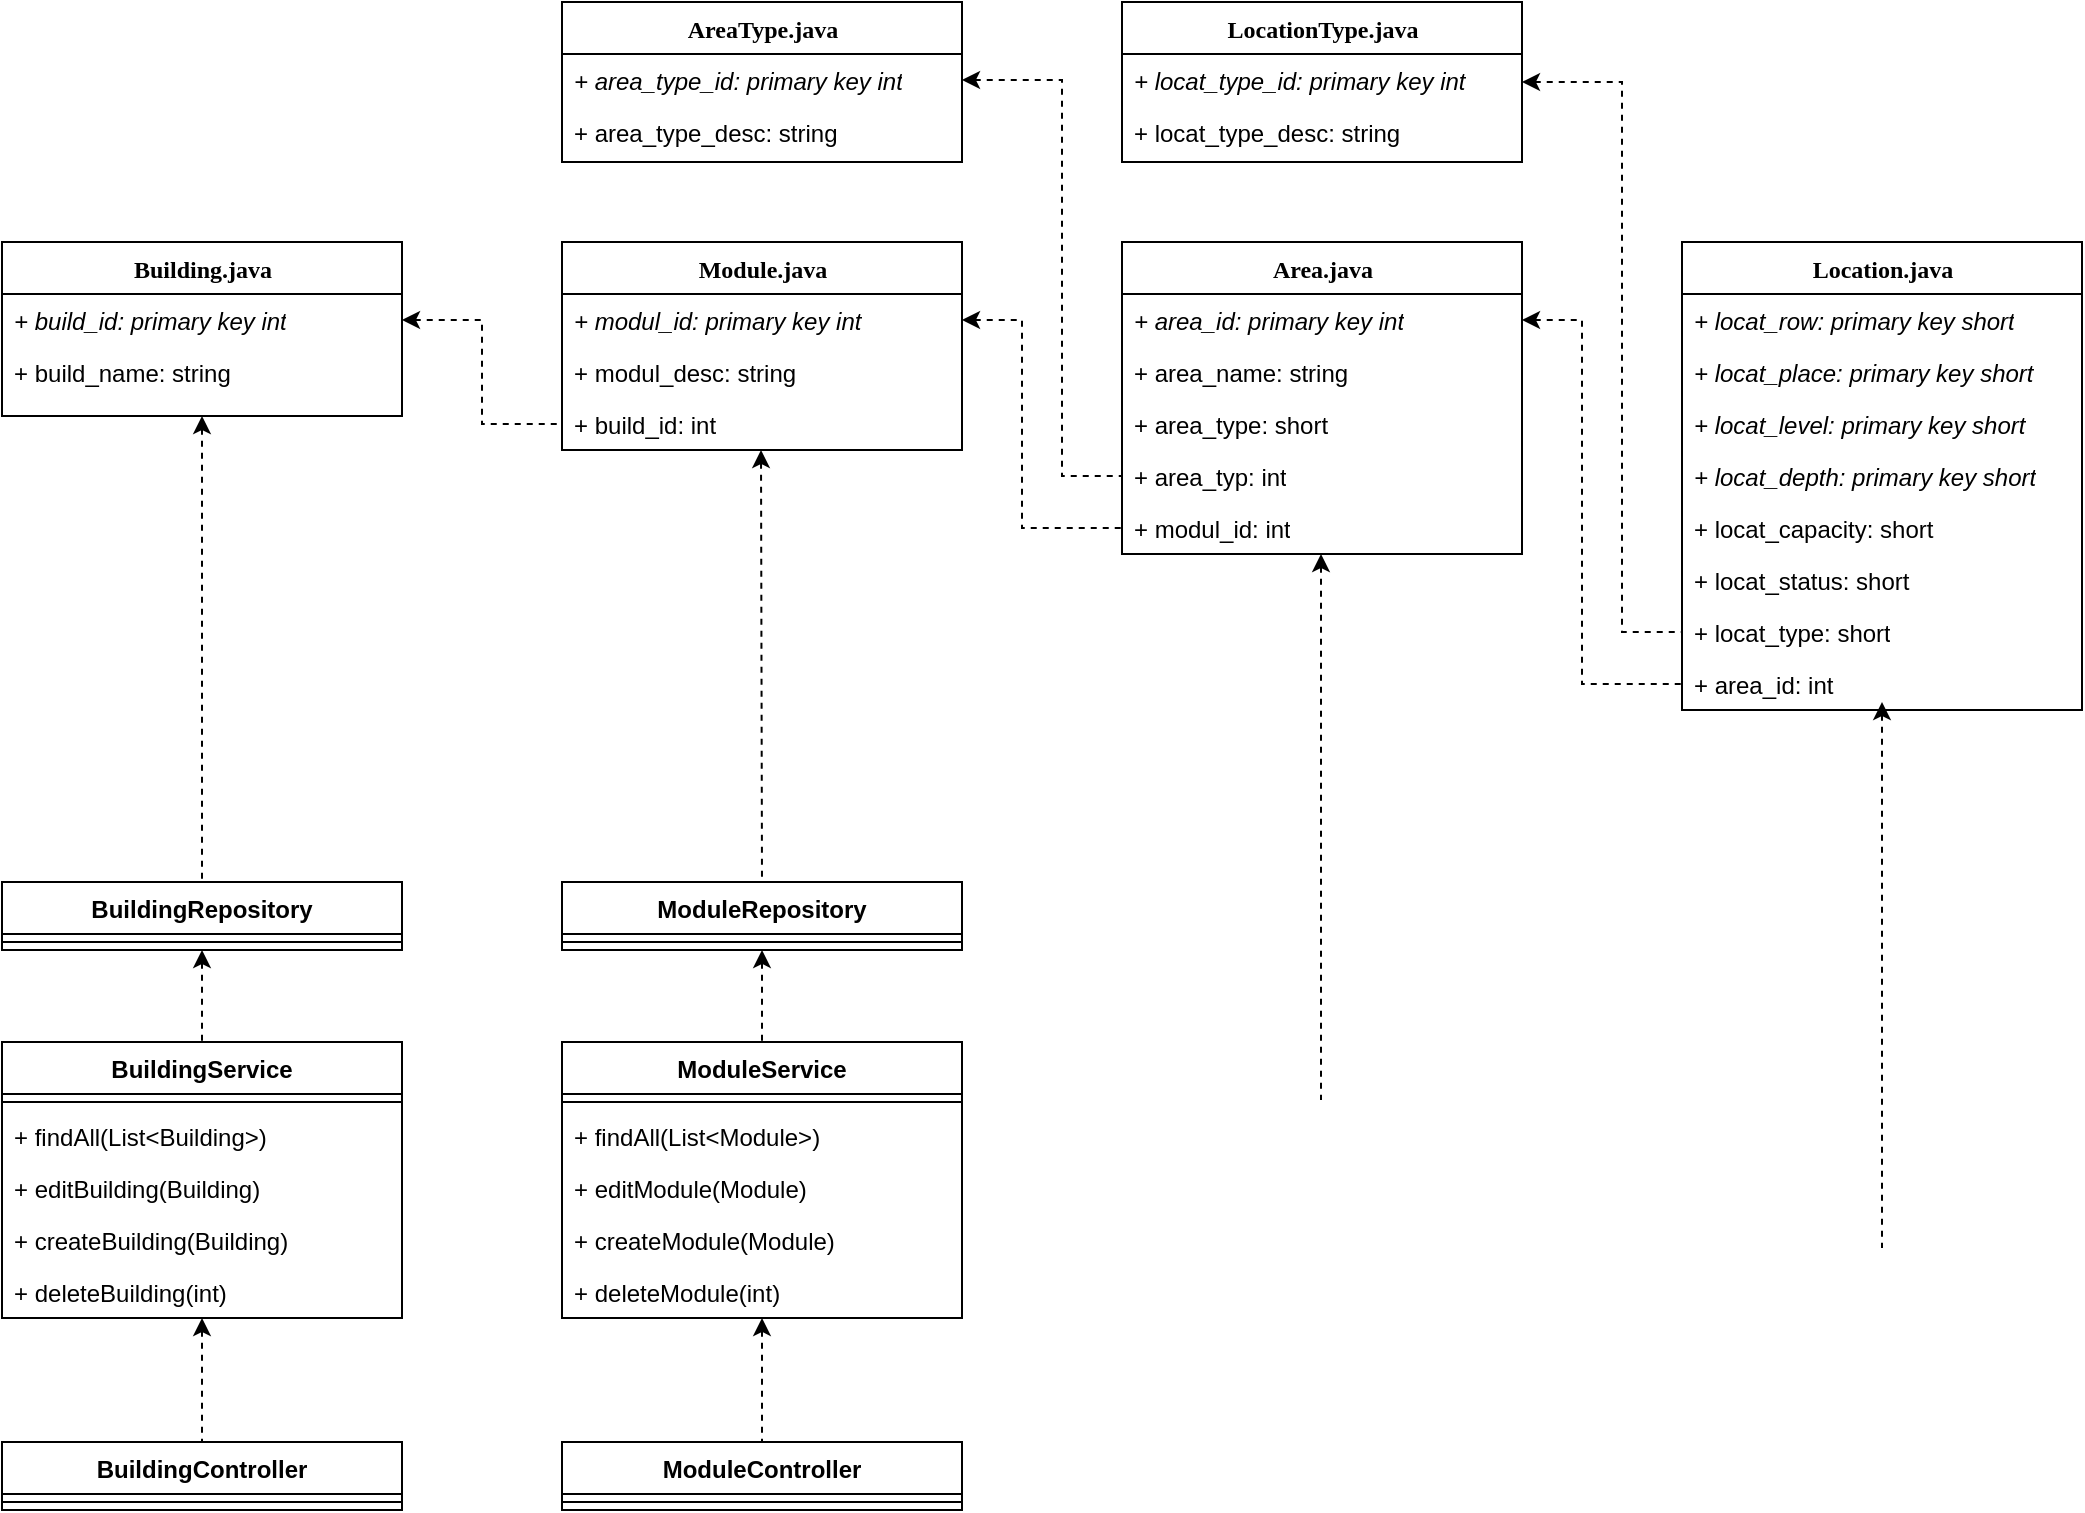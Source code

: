 <mxfile version="20.2.7" type="github">
  <diagram name="Page-1" id="9f46799a-70d6-7492-0946-bef42562c5a5">
    <mxGraphModel dx="1385" dy="790" grid="1" gridSize="10" guides="1" tooltips="1" connect="1" arrows="1" fold="1" page="1" pageScale="1" pageWidth="1100" pageHeight="850" background="none" math="0" shadow="0">
      <root>
        <mxCell id="0" />
        <mxCell id="1" parent="0" />
        <mxCell id="Y509m3LfDc93UFfTv6HW-5" value="" style="edgeStyle=orthogonalEdgeStyle;rounded=0;orthogonalLoop=1;jettySize=auto;html=1;exitX=1;exitY=0.5;exitDx=0;exitDy=0;startArrow=classic;startFill=1;endArrow=none;endFill=0;dashed=1;" parent="1" source="78961159f06e98e8-21" target="Y509m3LfDc93UFfTv6HW-6" edge="1">
          <mxGeometry relative="1" as="geometry" />
        </mxCell>
        <mxCell id="Y509m3LfDc93UFfTv6HW-45" value="" style="edgeStyle=orthogonalEdgeStyle;rounded=0;orthogonalLoop=1;jettySize=auto;html=1;dashed=1;startArrow=classic;startFill=1;endArrow=none;endFill=0;entryX=0.5;entryY=0;entryDx=0;entryDy=0;" parent="1" source="78961159f06e98e8-17" target="Y509m3LfDc93UFfTv6HW-46" edge="1">
          <mxGeometry relative="1" as="geometry">
            <mxPoint x="130" y="317" as="targetPoint" />
          </mxGeometry>
        </mxCell>
        <mxCell id="78961159f06e98e8-17" value="Building.java" style="swimlane;html=1;fontStyle=1;align=center;verticalAlign=top;childLayout=stackLayout;horizontal=1;startSize=26;horizontalStack=0;resizeParent=1;resizeLast=0;collapsible=1;marginBottom=0;swimlaneFillColor=#ffffff;rounded=0;shadow=0;comic=0;labelBackgroundColor=none;strokeWidth=1;fillColor=none;fontFamily=Verdana;fontSize=12" parent="1" vertex="1">
          <mxGeometry x="30" y="150" width="200" height="87" as="geometry" />
        </mxCell>
        <mxCell id="78961159f06e98e8-21" value="&lt;i style=&quot;&quot;&gt;+ build_id: primary&amp;nbsp;key int&lt;/i&gt;" style="text;html=1;strokeColor=none;fillColor=none;align=left;verticalAlign=top;spacingLeft=4;spacingRight=4;whiteSpace=wrap;overflow=hidden;rotatable=0;points=[[0,0.5],[1,0.5]];portConstraint=eastwest;" parent="78961159f06e98e8-17" vertex="1">
          <mxGeometry y="26" width="200" height="26" as="geometry" />
        </mxCell>
        <mxCell id="78961159f06e98e8-23" value="+ build_name: string" style="text;html=1;strokeColor=none;fillColor=none;align=left;verticalAlign=top;spacingLeft=4;spacingRight=4;whiteSpace=wrap;overflow=hidden;rotatable=0;points=[[0,0.5],[1,0.5]];portConstraint=eastwest;" parent="78961159f06e98e8-17" vertex="1">
          <mxGeometry y="52" width="200" height="26" as="geometry" />
        </mxCell>
        <mxCell id="Y509m3LfDc93UFfTv6HW-11" value="" style="edgeStyle=orthogonalEdgeStyle;rounded=0;orthogonalLoop=1;jettySize=auto;html=1;exitX=1;exitY=0.5;exitDx=0;exitDy=0;startArrow=classic;startFill=1;endArrow=none;endFill=0;dashed=1;" parent="1" source="Y509m3LfDc93UFfTv6HW-3" target="Y509m3LfDc93UFfTv6HW-33" edge="1">
          <mxGeometry relative="1" as="geometry">
            <Array as="points">
              <mxPoint x="540" y="189" />
              <mxPoint x="540" y="293" />
            </Array>
          </mxGeometry>
        </mxCell>
        <mxCell id="Y509m3LfDc93UFfTv6HW-2" value="Module.java" style="swimlane;html=1;fontStyle=1;align=center;verticalAlign=top;childLayout=stackLayout;horizontal=1;startSize=26;horizontalStack=0;resizeParent=1;resizeLast=0;collapsible=1;marginBottom=0;swimlaneFillColor=#ffffff;rounded=0;shadow=0;comic=0;labelBackgroundColor=none;strokeWidth=1;fillColor=none;fontFamily=Verdana;fontSize=12" parent="1" vertex="1">
          <mxGeometry x="310" y="150" width="200" height="104" as="geometry" />
        </mxCell>
        <mxCell id="Y509m3LfDc93UFfTv6HW-3" value="&lt;i&gt;+ modul_id: primary&amp;nbsp;key int&lt;/i&gt;" style="text;html=1;strokeColor=none;fillColor=none;align=left;verticalAlign=top;spacingLeft=4;spacingRight=4;whiteSpace=wrap;overflow=hidden;rotatable=0;points=[[0,0.5],[1,0.5]];portConstraint=eastwest;" parent="Y509m3LfDc93UFfTv6HW-2" vertex="1">
          <mxGeometry y="26" width="200" height="26" as="geometry" />
        </mxCell>
        <mxCell id="Y509m3LfDc93UFfTv6HW-4" value="+ modul_desc: string" style="text;html=1;strokeColor=none;fillColor=none;align=left;verticalAlign=top;spacingLeft=4;spacingRight=4;whiteSpace=wrap;overflow=hidden;rotatable=0;points=[[0,0.5],[1,0.5]];portConstraint=eastwest;" parent="Y509m3LfDc93UFfTv6HW-2" vertex="1">
          <mxGeometry y="52" width="200" height="26" as="geometry" />
        </mxCell>
        <mxCell id="Y509m3LfDc93UFfTv6HW-6" value="+ build_id: int" style="text;html=1;strokeColor=none;fillColor=none;align=left;verticalAlign=top;spacingLeft=4;spacingRight=4;whiteSpace=wrap;overflow=hidden;rotatable=0;points=[[0,0.5],[1,0.5]];portConstraint=eastwest;" parent="Y509m3LfDc93UFfTv6HW-2" vertex="1">
          <mxGeometry y="78" width="200" height="26" as="geometry" />
        </mxCell>
        <mxCell id="Y509m3LfDc93UFfTv6HW-18" value="" style="edgeStyle=orthogonalEdgeStyle;rounded=0;orthogonalLoop=1;jettySize=auto;html=1;exitX=1;exitY=0.5;exitDx=0;exitDy=0;entryX=0;entryY=0.5;entryDx=0;entryDy=0;startArrow=classic;startFill=1;endArrow=none;endFill=0;dashed=1;" parent="1" source="Y509m3LfDc93UFfTv6HW-8" target="Y509m3LfDc93UFfTv6HW-22" edge="1">
          <mxGeometry relative="1" as="geometry">
            <Array as="points">
              <mxPoint x="820" y="189" />
              <mxPoint x="820" y="371" />
            </Array>
          </mxGeometry>
        </mxCell>
        <mxCell id="Y509m3LfDc93UFfTv6HW-7" value="Area.java" style="swimlane;html=1;fontStyle=1;align=center;verticalAlign=top;childLayout=stackLayout;horizontal=1;startSize=26;horizontalStack=0;resizeParent=1;resizeLast=0;collapsible=1;marginBottom=0;swimlaneFillColor=#ffffff;rounded=0;shadow=0;comic=0;labelBackgroundColor=none;strokeWidth=1;fillColor=none;fontFamily=Verdana;fontSize=12" parent="1" vertex="1">
          <mxGeometry x="590" y="150" width="200" height="156" as="geometry" />
        </mxCell>
        <mxCell id="Y509m3LfDc93UFfTv6HW-8" value="&lt;i&gt;+ area_id: primary&amp;nbsp;key int&lt;/i&gt;" style="text;html=1;strokeColor=none;fillColor=none;align=left;verticalAlign=top;spacingLeft=4;spacingRight=4;whiteSpace=wrap;overflow=hidden;rotatable=0;points=[[0,0.5],[1,0.5]];portConstraint=eastwest;" parent="Y509m3LfDc93UFfTv6HW-7" vertex="1">
          <mxGeometry y="26" width="200" height="26" as="geometry" />
        </mxCell>
        <mxCell id="Y509m3LfDc93UFfTv6HW-9" value="+ area_name: string" style="text;html=1;strokeColor=none;fillColor=none;align=left;verticalAlign=top;spacingLeft=4;spacingRight=4;whiteSpace=wrap;overflow=hidden;rotatable=0;points=[[0,0.5],[1,0.5]];portConstraint=eastwest;" parent="Y509m3LfDc93UFfTv6HW-7" vertex="1">
          <mxGeometry y="52" width="200" height="26" as="geometry" />
        </mxCell>
        <mxCell id="Y509m3LfDc93UFfTv6HW-10" value="+ area_type: short" style="text;html=1;strokeColor=none;fillColor=none;align=left;verticalAlign=top;spacingLeft=4;spacingRight=4;whiteSpace=wrap;overflow=hidden;rotatable=0;points=[[0,0.5],[1,0.5]];portConstraint=eastwest;" parent="Y509m3LfDc93UFfTv6HW-7" vertex="1">
          <mxGeometry y="78" width="200" height="26" as="geometry" />
        </mxCell>
        <mxCell id="Y509m3LfDc93UFfTv6HW-12" value="+ area_typ: int" style="text;html=1;strokeColor=none;fillColor=none;align=left;verticalAlign=top;spacingLeft=4;spacingRight=4;whiteSpace=wrap;overflow=hidden;rotatable=0;points=[[0,0.5],[1,0.5]];portConstraint=eastwest;" parent="Y509m3LfDc93UFfTv6HW-7" vertex="1">
          <mxGeometry y="104" width="200" height="26" as="geometry" />
        </mxCell>
        <mxCell id="Y509m3LfDc93UFfTv6HW-33" value="+ modul_id: int" style="text;html=1;strokeColor=none;fillColor=none;align=left;verticalAlign=top;spacingLeft=4;spacingRight=4;whiteSpace=wrap;overflow=hidden;rotatable=0;points=[[0,0.5],[1,0.5]];portConstraint=eastwest;" parent="Y509m3LfDc93UFfTv6HW-7" vertex="1">
          <mxGeometry y="130" width="200" height="26" as="geometry" />
        </mxCell>
        <mxCell id="Y509m3LfDc93UFfTv6HW-13" value="Location.java" style="swimlane;html=1;fontStyle=1;align=center;verticalAlign=top;childLayout=stackLayout;horizontal=1;startSize=26;horizontalStack=0;resizeParent=1;resizeLast=0;collapsible=1;marginBottom=0;swimlaneFillColor=#ffffff;rounded=0;shadow=0;comic=0;labelBackgroundColor=none;strokeWidth=1;fillColor=none;fontFamily=Verdana;fontSize=12" parent="1" vertex="1">
          <mxGeometry x="870" y="150" width="200" height="234" as="geometry">
            <mxRectangle x="870" y="150" width="130" height="30" as="alternateBounds" />
          </mxGeometry>
        </mxCell>
        <mxCell id="Y509m3LfDc93UFfTv6HW-15" value="&lt;i&gt;+ locat_row: primary key short&lt;/i&gt;" style="text;html=1;strokeColor=none;fillColor=none;align=left;verticalAlign=top;spacingLeft=4;spacingRight=4;whiteSpace=wrap;overflow=hidden;rotatable=0;points=[[0,0.5],[1,0.5]];portConstraint=eastwest;" parent="Y509m3LfDc93UFfTv6HW-13" vertex="1">
          <mxGeometry y="26" width="200" height="26" as="geometry" />
        </mxCell>
        <mxCell id="Y509m3LfDc93UFfTv6HW-16" value="&lt;i&gt;+ locat_place: primary key short&lt;/i&gt;" style="text;html=1;strokeColor=none;fillColor=none;align=left;verticalAlign=top;spacingLeft=4;spacingRight=4;whiteSpace=wrap;overflow=hidden;rotatable=0;points=[[0,0.5],[1,0.5]];portConstraint=eastwest;" parent="Y509m3LfDc93UFfTv6HW-13" vertex="1">
          <mxGeometry y="52" width="200" height="26" as="geometry" />
        </mxCell>
        <mxCell id="Y509m3LfDc93UFfTv6HW-19" value="&lt;i&gt;+ locat_level: primary key short&lt;/i&gt;" style="text;html=1;strokeColor=none;fillColor=none;align=left;verticalAlign=top;spacingLeft=4;spacingRight=4;whiteSpace=wrap;overflow=hidden;rotatable=0;points=[[0,0.5],[1,0.5]];portConstraint=eastwest;" parent="Y509m3LfDc93UFfTv6HW-13" vertex="1">
          <mxGeometry y="78" width="200" height="26" as="geometry" />
        </mxCell>
        <mxCell id="Y509m3LfDc93UFfTv6HW-20" value="&lt;i&gt;+ locat_depth: primary key short&lt;/i&gt;" style="text;html=1;strokeColor=none;fillColor=none;align=left;verticalAlign=top;spacingLeft=4;spacingRight=4;whiteSpace=wrap;overflow=hidden;rotatable=0;points=[[0,0.5],[1,0.5]];portConstraint=eastwest;" parent="Y509m3LfDc93UFfTv6HW-13" vertex="1">
          <mxGeometry y="104" width="200" height="26" as="geometry" />
        </mxCell>
        <mxCell id="Y509m3LfDc93UFfTv6HW-24" value="+ locat_capacity: short" style="text;html=1;strokeColor=none;fillColor=none;align=left;verticalAlign=top;spacingLeft=4;spacingRight=4;whiteSpace=wrap;overflow=hidden;rotatable=0;points=[[0,0.5],[1,0.5]];portConstraint=eastwest;" parent="Y509m3LfDc93UFfTv6HW-13" vertex="1">
          <mxGeometry y="130" width="200" height="26" as="geometry" />
        </mxCell>
        <mxCell id="Y509m3LfDc93UFfTv6HW-23" value="+ locat_status: short" style="text;html=1;strokeColor=none;fillColor=none;align=left;verticalAlign=top;spacingLeft=4;spacingRight=4;whiteSpace=wrap;overflow=hidden;rotatable=0;points=[[0,0.5],[1,0.5]];portConstraint=eastwest;" parent="Y509m3LfDc93UFfTv6HW-13" vertex="1">
          <mxGeometry y="156" width="200" height="26" as="geometry" />
        </mxCell>
        <mxCell id="Y509m3LfDc93UFfTv6HW-17" value="+ locat_type: short" style="text;html=1;strokeColor=none;fillColor=none;align=left;verticalAlign=top;spacingLeft=4;spacingRight=4;whiteSpace=wrap;overflow=hidden;rotatable=0;points=[[0,0.5],[1,0.5]];portConstraint=eastwest;" parent="Y509m3LfDc93UFfTv6HW-13" vertex="1">
          <mxGeometry y="182" width="200" height="26" as="geometry" />
        </mxCell>
        <mxCell id="Y509m3LfDc93UFfTv6HW-22" value="+ area_id: int" style="text;html=1;strokeColor=none;fillColor=none;align=left;verticalAlign=top;spacingLeft=4;spacingRight=4;whiteSpace=wrap;overflow=hidden;rotatable=0;points=[[0,0.5],[1,0.5]];portConstraint=eastwest;" parent="Y509m3LfDc93UFfTv6HW-13" vertex="1">
          <mxGeometry y="208" width="200" height="26" as="geometry" />
        </mxCell>
        <mxCell id="Y509m3LfDc93UFfTv6HW-25" value="AreaType.java" style="swimlane;html=1;fontStyle=1;align=center;verticalAlign=top;childLayout=stackLayout;horizontal=1;startSize=26;horizontalStack=0;resizeParent=1;resizeLast=0;collapsible=1;marginBottom=0;swimlaneFillColor=#ffffff;rounded=0;shadow=0;comic=0;labelBackgroundColor=none;strokeWidth=1;fillColor=none;fontFamily=Verdana;fontSize=12" parent="1" vertex="1">
          <mxGeometry x="310" y="30" width="200" height="80" as="geometry" />
        </mxCell>
        <mxCell id="Y509m3LfDc93UFfTv6HW-26" value="&lt;i&gt;+ area_type_id: primary&amp;nbsp;key int&lt;/i&gt;" style="text;html=1;strokeColor=none;fillColor=none;align=left;verticalAlign=top;spacingLeft=4;spacingRight=4;whiteSpace=wrap;overflow=hidden;rotatable=0;points=[[0,0.5],[1,0.5]];portConstraint=eastwest;" parent="Y509m3LfDc93UFfTv6HW-25" vertex="1">
          <mxGeometry y="26" width="200" height="26" as="geometry" />
        </mxCell>
        <mxCell id="Y509m3LfDc93UFfTv6HW-27" value="+ area_type_desc: string" style="text;html=1;strokeColor=none;fillColor=none;align=left;verticalAlign=top;spacingLeft=4;spacingRight=4;whiteSpace=wrap;overflow=hidden;rotatable=0;points=[[0,0.5],[1,0.5]];portConstraint=eastwest;" parent="Y509m3LfDc93UFfTv6HW-25" vertex="1">
          <mxGeometry y="52" width="200" height="26" as="geometry" />
        </mxCell>
        <mxCell id="Y509m3LfDc93UFfTv6HW-30" value="" style="edgeStyle=orthogonalEdgeStyle;rounded=0;orthogonalLoop=1;jettySize=auto;html=1;dashed=1;startArrow=classic;startFill=1;endArrow=none;endFill=0;entryX=0;entryY=0.5;entryDx=0;entryDy=0;" parent="1" source="Y509m3LfDc93UFfTv6HW-26" target="Y509m3LfDc93UFfTv6HW-12" edge="1">
          <mxGeometry relative="1" as="geometry">
            <Array as="points">
              <mxPoint x="560" y="69" />
              <mxPoint x="560" y="267" />
            </Array>
          </mxGeometry>
        </mxCell>
        <mxCell id="Y509m3LfDc93UFfTv6HW-41" value="" style="edgeStyle=orthogonalEdgeStyle;rounded=0;orthogonalLoop=1;jettySize=auto;html=1;dashed=1;startArrow=classic;startFill=1;endArrow=none;endFill=0;entryX=0;entryY=0.5;entryDx=0;entryDy=0;" parent="1" source="Y509m3LfDc93UFfTv6HW-34" target="Y509m3LfDc93UFfTv6HW-17" edge="1">
          <mxGeometry relative="1" as="geometry">
            <mxPoint x="870" y="70" as="targetPoint" />
            <Array as="points">
              <mxPoint x="840" y="70" />
              <mxPoint x="840" y="345" />
            </Array>
          </mxGeometry>
        </mxCell>
        <mxCell id="Y509m3LfDc93UFfTv6HW-34" value="LocationType.java" style="swimlane;html=1;fontStyle=1;align=center;verticalAlign=top;childLayout=stackLayout;horizontal=1;startSize=26;horizontalStack=0;resizeParent=1;resizeLast=0;collapsible=1;marginBottom=0;swimlaneFillColor=#ffffff;rounded=0;shadow=0;comic=0;labelBackgroundColor=none;strokeWidth=1;fillColor=none;fontFamily=Verdana;fontSize=12" parent="1" vertex="1">
          <mxGeometry x="590" y="30" width="200" height="80" as="geometry" />
        </mxCell>
        <mxCell id="Y509m3LfDc93UFfTv6HW-35" value="&lt;i&gt;+ locat_type_id: primary&amp;nbsp;key int&lt;/i&gt;" style="text;html=1;strokeColor=none;fillColor=none;align=left;verticalAlign=top;spacingLeft=4;spacingRight=4;whiteSpace=wrap;overflow=hidden;rotatable=0;points=[[0,0.5],[1,0.5]];portConstraint=eastwest;" parent="Y509m3LfDc93UFfTv6HW-34" vertex="1">
          <mxGeometry y="26" width="200" height="26" as="geometry" />
        </mxCell>
        <mxCell id="Y509m3LfDc93UFfTv6HW-36" value="+ locat_type_desc: string" style="text;html=1;strokeColor=none;fillColor=none;align=left;verticalAlign=top;spacingLeft=4;spacingRight=4;whiteSpace=wrap;overflow=hidden;rotatable=0;points=[[0,0.5],[1,0.5]];portConstraint=eastwest;" parent="Y509m3LfDc93UFfTv6HW-34" vertex="1">
          <mxGeometry y="52" width="200" height="26" as="geometry" />
        </mxCell>
        <mxCell id="Y509m3LfDc93UFfTv6HW-54" value="" style="edgeStyle=orthogonalEdgeStyle;rounded=0;orthogonalLoop=1;jettySize=auto;html=1;dashed=1;startArrow=classic;startFill=1;endArrow=none;endFill=0;" parent="1" source="Y509m3LfDc93UFfTv6HW-46" target="Y509m3LfDc93UFfTv6HW-50" edge="1">
          <mxGeometry relative="1" as="geometry" />
        </mxCell>
        <mxCell id="Y509m3LfDc93UFfTv6HW-46" value="BuildingRepository" style="swimlane;fontStyle=1;align=center;verticalAlign=top;childLayout=stackLayout;horizontal=1;startSize=26;horizontalStack=0;resizeParent=1;resizeParentMax=0;resizeLast=0;collapsible=1;marginBottom=0;" parent="1" vertex="1">
          <mxGeometry x="30" y="470" width="200" height="34" as="geometry" />
        </mxCell>
        <mxCell id="Y509m3LfDc93UFfTv6HW-48" value="" style="line;strokeWidth=1;fillColor=none;align=left;verticalAlign=middle;spacingTop=-1;spacingLeft=3;spacingRight=3;rotatable=0;labelPosition=right;points=[];portConstraint=eastwest;strokeColor=inherit;" parent="Y509m3LfDc93UFfTv6HW-46" vertex="1">
          <mxGeometry y="26" width="200" height="8" as="geometry" />
        </mxCell>
        <mxCell id="Y509m3LfDc93UFfTv6HW-59" value="" style="edgeStyle=orthogonalEdgeStyle;rounded=0;orthogonalLoop=1;jettySize=auto;html=1;dashed=1;startArrow=classic;startFill=1;endArrow=none;endFill=0;" parent="1" source="Y509m3LfDc93UFfTv6HW-50" target="Y509m3LfDc93UFfTv6HW-55" edge="1">
          <mxGeometry relative="1" as="geometry" />
        </mxCell>
        <mxCell id="Y509m3LfDc93UFfTv6HW-50" value="BuildingService" style="swimlane;fontStyle=1;align=center;verticalAlign=top;childLayout=stackLayout;horizontal=1;startSize=26;horizontalStack=0;resizeParent=1;resizeParentMax=0;resizeLast=0;collapsible=1;marginBottom=0;" parent="1" vertex="1">
          <mxGeometry x="30" y="550" width="200" height="138" as="geometry" />
        </mxCell>
        <mxCell id="Y509m3LfDc93UFfTv6HW-52" value="" style="line;strokeWidth=1;fillColor=none;align=left;verticalAlign=middle;spacingTop=-1;spacingLeft=3;spacingRight=3;rotatable=0;labelPosition=right;points=[];portConstraint=eastwest;strokeColor=inherit;" parent="Y509m3LfDc93UFfTv6HW-50" vertex="1">
          <mxGeometry y="26" width="200" height="8" as="geometry" />
        </mxCell>
        <mxCell id="Y509m3LfDc93UFfTv6HW-53" value="+ findAll(List&lt;Building&gt;)" style="text;strokeColor=none;fillColor=none;align=left;verticalAlign=top;spacingLeft=4;spacingRight=4;overflow=hidden;rotatable=0;points=[[0,0.5],[1,0.5]];portConstraint=eastwest;" parent="Y509m3LfDc93UFfTv6HW-50" vertex="1">
          <mxGeometry y="34" width="200" height="26" as="geometry" />
        </mxCell>
        <mxCell id="Y509m3LfDc93UFfTv6HW-60" value="+ editBuilding(Building)" style="text;strokeColor=none;fillColor=none;align=left;verticalAlign=top;spacingLeft=4;spacingRight=4;overflow=hidden;rotatable=0;points=[[0,0.5],[1,0.5]];portConstraint=eastwest;" parent="Y509m3LfDc93UFfTv6HW-50" vertex="1">
          <mxGeometry y="60" width="200" height="26" as="geometry" />
        </mxCell>
        <mxCell id="fmN6HahFi8pnpLtve_IM-13" value="+ createBuilding(Building)" style="text;strokeColor=none;fillColor=none;align=left;verticalAlign=top;spacingLeft=4;spacingRight=4;overflow=hidden;rotatable=0;points=[[0,0.5],[1,0.5]];portConstraint=eastwest;" vertex="1" parent="Y509m3LfDc93UFfTv6HW-50">
          <mxGeometry y="86" width="200" height="26" as="geometry" />
        </mxCell>
        <mxCell id="Y509m3LfDc93UFfTv6HW-61" value="+ deleteBuilding(int)" style="text;strokeColor=none;fillColor=none;align=left;verticalAlign=top;spacingLeft=4;spacingRight=4;overflow=hidden;rotatable=0;points=[[0,0.5],[1,0.5]];portConstraint=eastwest;" parent="Y509m3LfDc93UFfTv6HW-50" vertex="1">
          <mxGeometry y="112" width="200" height="26" as="geometry" />
        </mxCell>
        <mxCell id="Y509m3LfDc93UFfTv6HW-55" value="BuildingController" style="swimlane;fontStyle=1;align=center;verticalAlign=top;childLayout=stackLayout;horizontal=1;startSize=26;horizontalStack=0;resizeParent=1;resizeParentMax=0;resizeLast=0;collapsible=1;marginBottom=0;" parent="1" vertex="1">
          <mxGeometry x="30" y="750" width="200" height="34" as="geometry" />
        </mxCell>
        <mxCell id="Y509m3LfDc93UFfTv6HW-57" value="" style="line;strokeWidth=1;fillColor=none;align=left;verticalAlign=middle;spacingTop=-1;spacingLeft=3;spacingRight=3;rotatable=0;labelPosition=right;points=[];portConstraint=eastwest;strokeColor=inherit;" parent="Y509m3LfDc93UFfTv6HW-55" vertex="1">
          <mxGeometry y="26" width="200" height="8" as="geometry" />
        </mxCell>
        <mxCell id="P5fVmU2QIhgTx1JJefi--23" value="" style="edgeStyle=orthogonalEdgeStyle;rounded=0;orthogonalLoop=1;jettySize=auto;html=1;dashed=1;startArrow=classic;startFill=1;endArrow=none;endFill=0;entryX=0.5;entryY=0;entryDx=0;entryDy=0;" parent="1" edge="1" target="fmN6HahFi8pnpLtve_IM-1">
          <mxGeometry relative="1" as="geometry">
            <mxPoint x="409.5" y="527" as="targetPoint" />
            <mxPoint x="409.5" y="254" as="sourcePoint" />
          </mxGeometry>
        </mxCell>
        <mxCell id="P5fVmU2QIhgTx1JJefi--24" value="" style="edgeStyle=orthogonalEdgeStyle;rounded=0;orthogonalLoop=1;jettySize=auto;html=1;dashed=1;startArrow=classic;startFill=1;endArrow=none;endFill=0;entryX=0.5;entryY=0;entryDx=0;entryDy=0;" parent="1" edge="1">
          <mxGeometry relative="1" as="geometry">
            <mxPoint x="689.5" y="579" as="targetPoint" />
            <mxPoint x="689.5" y="306" as="sourcePoint" />
          </mxGeometry>
        </mxCell>
        <mxCell id="P5fVmU2QIhgTx1JJefi--25" value="" style="edgeStyle=orthogonalEdgeStyle;rounded=0;orthogonalLoop=1;jettySize=auto;html=1;dashed=1;startArrow=classic;startFill=1;endArrow=none;endFill=0;entryX=0.5;entryY=0;entryDx=0;entryDy=0;" parent="1" edge="1">
          <mxGeometry relative="1" as="geometry">
            <mxPoint x="970" y="653" as="targetPoint" />
            <mxPoint x="970" y="380" as="sourcePoint" />
          </mxGeometry>
        </mxCell>
        <mxCell id="fmN6HahFi8pnpLtve_IM-1" value="ModuleRepository" style="swimlane;fontStyle=1;align=center;verticalAlign=top;childLayout=stackLayout;horizontal=1;startSize=26;horizontalStack=0;resizeParent=1;resizeParentMax=0;resizeLast=0;collapsible=1;marginBottom=0;" vertex="1" parent="1">
          <mxGeometry x="310" y="470" width="200" height="34" as="geometry" />
        </mxCell>
        <mxCell id="fmN6HahFi8pnpLtve_IM-2" value="" style="line;strokeWidth=1;fillColor=none;align=left;verticalAlign=middle;spacingTop=-1;spacingLeft=3;spacingRight=3;rotatable=0;labelPosition=right;points=[];portConstraint=eastwest;strokeColor=inherit;" vertex="1" parent="fmN6HahFi8pnpLtve_IM-1">
          <mxGeometry y="26" width="200" height="8" as="geometry" />
        </mxCell>
        <mxCell id="fmN6HahFi8pnpLtve_IM-3" value="ModuleService" style="swimlane;fontStyle=1;align=center;verticalAlign=top;childLayout=stackLayout;horizontal=1;startSize=26;horizontalStack=0;resizeParent=1;resizeParentMax=0;resizeLast=0;collapsible=1;marginBottom=0;" vertex="1" parent="1">
          <mxGeometry x="310" y="550" width="200" height="138" as="geometry" />
        </mxCell>
        <mxCell id="fmN6HahFi8pnpLtve_IM-4" value="" style="line;strokeWidth=1;fillColor=none;align=left;verticalAlign=middle;spacingTop=-1;spacingLeft=3;spacingRight=3;rotatable=0;labelPosition=right;points=[];portConstraint=eastwest;strokeColor=inherit;" vertex="1" parent="fmN6HahFi8pnpLtve_IM-3">
          <mxGeometry y="26" width="200" height="8" as="geometry" />
        </mxCell>
        <mxCell id="fmN6HahFi8pnpLtve_IM-5" value="+ findAll(List&lt;Module&gt;)" style="text;strokeColor=none;fillColor=none;align=left;verticalAlign=top;spacingLeft=4;spacingRight=4;overflow=hidden;rotatable=0;points=[[0,0.5],[1,0.5]];portConstraint=eastwest;" vertex="1" parent="fmN6HahFi8pnpLtve_IM-3">
          <mxGeometry y="34" width="200" height="26" as="geometry" />
        </mxCell>
        <mxCell id="fmN6HahFi8pnpLtve_IM-6" value="+ editModule(Module)" style="text;strokeColor=none;fillColor=none;align=left;verticalAlign=top;spacingLeft=4;spacingRight=4;overflow=hidden;rotatable=0;points=[[0,0.5],[1,0.5]];portConstraint=eastwest;" vertex="1" parent="fmN6HahFi8pnpLtve_IM-3">
          <mxGeometry y="60" width="200" height="26" as="geometry" />
        </mxCell>
        <mxCell id="fmN6HahFi8pnpLtve_IM-15" value="+ createModule(Module)" style="text;strokeColor=none;fillColor=none;align=left;verticalAlign=top;spacingLeft=4;spacingRight=4;overflow=hidden;rotatable=0;points=[[0,0.5],[1,0.5]];portConstraint=eastwest;" vertex="1" parent="fmN6HahFi8pnpLtve_IM-3">
          <mxGeometry y="86" width="200" height="26" as="geometry" />
        </mxCell>
        <mxCell id="fmN6HahFi8pnpLtve_IM-7" value="+ deleteModule(int)" style="text;strokeColor=none;fillColor=none;align=left;verticalAlign=top;spacingLeft=4;spacingRight=4;overflow=hidden;rotatable=0;points=[[0,0.5],[1,0.5]];portConstraint=eastwest;" vertex="1" parent="fmN6HahFi8pnpLtve_IM-3">
          <mxGeometry y="112" width="200" height="26" as="geometry" />
        </mxCell>
        <mxCell id="fmN6HahFi8pnpLtve_IM-8" value="ModuleController" style="swimlane;fontStyle=1;align=center;verticalAlign=top;childLayout=stackLayout;horizontal=1;startSize=26;horizontalStack=0;resizeParent=1;resizeParentMax=0;resizeLast=0;collapsible=1;marginBottom=0;" vertex="1" parent="1">
          <mxGeometry x="310" y="750" width="200" height="34" as="geometry" />
        </mxCell>
        <mxCell id="fmN6HahFi8pnpLtve_IM-9" value="" style="line;strokeWidth=1;fillColor=none;align=left;verticalAlign=middle;spacingTop=-1;spacingLeft=3;spacingRight=3;rotatable=0;labelPosition=right;points=[];portConstraint=eastwest;strokeColor=inherit;" vertex="1" parent="fmN6HahFi8pnpLtve_IM-8">
          <mxGeometry y="26" width="200" height="8" as="geometry" />
        </mxCell>
        <mxCell id="fmN6HahFi8pnpLtve_IM-10" value="" style="edgeStyle=orthogonalEdgeStyle;rounded=0;orthogonalLoop=1;jettySize=auto;html=1;dashed=1;startArrow=classic;startFill=1;endArrow=none;endFill=0;entryX=0.5;entryY=0;entryDx=0;entryDy=0;exitX=0.5;exitY=1;exitDx=0;exitDy=0;" edge="1" parent="1" source="fmN6HahFi8pnpLtve_IM-1" target="fmN6HahFi8pnpLtve_IM-3">
          <mxGeometry relative="1" as="geometry">
            <mxPoint x="590.5" y="806" as="targetPoint" />
            <mxPoint x="590" y="550" as="sourcePoint" />
          </mxGeometry>
        </mxCell>
        <mxCell id="fmN6HahFi8pnpLtve_IM-11" value="" style="edgeStyle=orthogonalEdgeStyle;rounded=0;orthogonalLoop=1;jettySize=auto;html=1;dashed=1;startArrow=classic;startFill=1;endArrow=none;endFill=0;entryX=0.5;entryY=0;entryDx=0;entryDy=0;" edge="1" parent="1" source="fmN6HahFi8pnpLtve_IM-3" target="fmN6HahFi8pnpLtve_IM-8">
          <mxGeometry relative="1" as="geometry">
            <mxPoint x="560" y="756" as="targetPoint" />
            <mxPoint x="550" y="680" as="sourcePoint" />
            <Array as="points">
              <mxPoint x="410" y="720" />
              <mxPoint x="410" y="720" />
            </Array>
          </mxGeometry>
        </mxCell>
      </root>
    </mxGraphModel>
  </diagram>
</mxfile>
